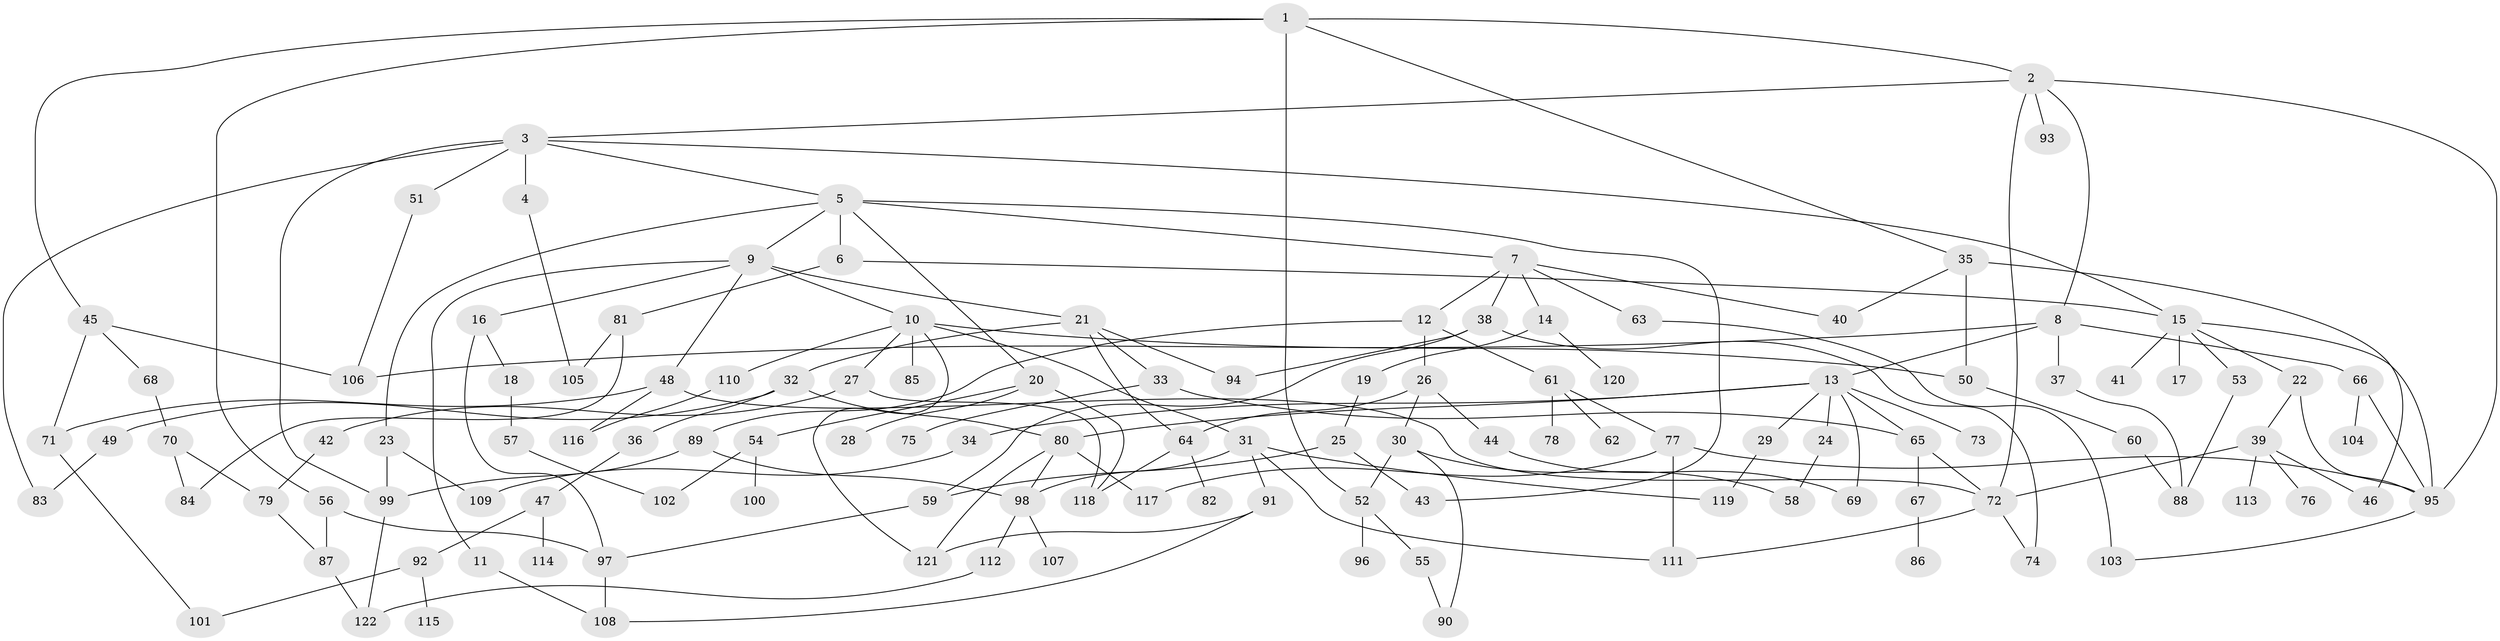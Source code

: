 // Generated by graph-tools (version 1.1) at 2025/25/03/09/25 03:25:32]
// undirected, 122 vertices, 176 edges
graph export_dot {
graph [start="1"]
  node [color=gray90,style=filled];
  1;
  2;
  3;
  4;
  5;
  6;
  7;
  8;
  9;
  10;
  11;
  12;
  13;
  14;
  15;
  16;
  17;
  18;
  19;
  20;
  21;
  22;
  23;
  24;
  25;
  26;
  27;
  28;
  29;
  30;
  31;
  32;
  33;
  34;
  35;
  36;
  37;
  38;
  39;
  40;
  41;
  42;
  43;
  44;
  45;
  46;
  47;
  48;
  49;
  50;
  51;
  52;
  53;
  54;
  55;
  56;
  57;
  58;
  59;
  60;
  61;
  62;
  63;
  64;
  65;
  66;
  67;
  68;
  69;
  70;
  71;
  72;
  73;
  74;
  75;
  76;
  77;
  78;
  79;
  80;
  81;
  82;
  83;
  84;
  85;
  86;
  87;
  88;
  89;
  90;
  91;
  92;
  93;
  94;
  95;
  96;
  97;
  98;
  99;
  100;
  101;
  102;
  103;
  104;
  105;
  106;
  107;
  108;
  109;
  110;
  111;
  112;
  113;
  114;
  115;
  116;
  117;
  118;
  119;
  120;
  121;
  122;
  1 -- 2;
  1 -- 35;
  1 -- 45;
  1 -- 56;
  1 -- 52;
  2 -- 3;
  2 -- 8;
  2 -- 72;
  2 -- 93;
  2 -- 95;
  3 -- 4;
  3 -- 5;
  3 -- 15;
  3 -- 51;
  3 -- 83;
  3 -- 99;
  4 -- 105;
  5 -- 6;
  5 -- 7;
  5 -- 9;
  5 -- 20;
  5 -- 23;
  5 -- 43;
  6 -- 81;
  6 -- 15;
  7 -- 12;
  7 -- 14;
  7 -- 38;
  7 -- 63;
  7 -- 40;
  8 -- 13;
  8 -- 37;
  8 -- 66;
  8 -- 106;
  9 -- 10;
  9 -- 11;
  9 -- 16;
  9 -- 21;
  9 -- 48;
  10 -- 27;
  10 -- 31;
  10 -- 50;
  10 -- 85;
  10 -- 110;
  10 -- 121;
  11 -- 108;
  12 -- 26;
  12 -- 61;
  12 -- 89;
  13 -- 24;
  13 -- 29;
  13 -- 34;
  13 -- 73;
  13 -- 80;
  13 -- 65;
  13 -- 69;
  14 -- 19;
  14 -- 120;
  15 -- 17;
  15 -- 22;
  15 -- 41;
  15 -- 53;
  15 -- 95;
  16 -- 18;
  16 -- 97;
  18 -- 57;
  19 -- 25;
  20 -- 28;
  20 -- 54;
  20 -- 118;
  21 -- 32;
  21 -- 33;
  21 -- 64;
  21 -- 94;
  22 -- 39;
  22 -- 95;
  23 -- 99;
  23 -- 109;
  24 -- 58;
  25 -- 43;
  25 -- 59;
  26 -- 30;
  26 -- 44;
  26 -- 64;
  27 -- 42;
  27 -- 118;
  29 -- 119;
  30 -- 52;
  30 -- 58;
  30 -- 90;
  31 -- 91;
  31 -- 111;
  31 -- 119;
  31 -- 98;
  32 -- 36;
  32 -- 49;
  32 -- 80;
  33 -- 65;
  33 -- 75;
  34 -- 109;
  35 -- 40;
  35 -- 50;
  35 -- 46;
  36 -- 47;
  37 -- 88;
  38 -- 59;
  38 -- 74;
  38 -- 94;
  39 -- 46;
  39 -- 76;
  39 -- 113;
  39 -- 72;
  42 -- 79;
  44 -- 69;
  45 -- 68;
  45 -- 106;
  45 -- 71;
  47 -- 92;
  47 -- 114;
  48 -- 71;
  48 -- 116;
  48 -- 72;
  49 -- 83;
  50 -- 60;
  51 -- 106;
  52 -- 55;
  52 -- 96;
  53 -- 88;
  54 -- 100;
  54 -- 102;
  55 -- 90;
  56 -- 87;
  56 -- 97;
  57 -- 102;
  59 -- 97;
  60 -- 88;
  61 -- 62;
  61 -- 77;
  61 -- 78;
  63 -- 103;
  64 -- 82;
  64 -- 118;
  65 -- 67;
  65 -- 72;
  66 -- 104;
  66 -- 95;
  67 -- 86;
  68 -- 70;
  70 -- 84;
  70 -- 79;
  71 -- 101;
  72 -- 74;
  72 -- 111;
  77 -- 95;
  77 -- 111;
  77 -- 117;
  79 -- 87;
  80 -- 98;
  80 -- 117;
  80 -- 121;
  81 -- 84;
  81 -- 105;
  87 -- 122;
  89 -- 99;
  89 -- 98;
  91 -- 121;
  91 -- 108;
  92 -- 101;
  92 -- 115;
  95 -- 103;
  97 -- 108;
  98 -- 107;
  98 -- 112;
  99 -- 122;
  110 -- 116;
  112 -- 122;
}
